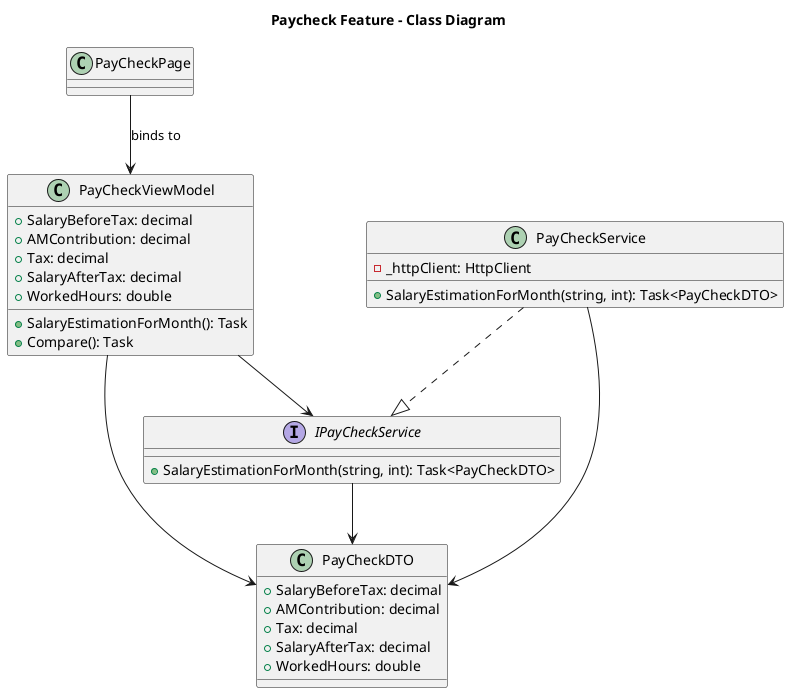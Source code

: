@startuml
title Paycheck Feature - Class Diagram

' UI Layer
class PayCheckPage {
}

' ViewModel
class PayCheckViewModel {
    +SalaryEstimationForMonth(): Task
    +SalaryBeforeTax: decimal
    +AMContribution: decimal
    +Tax: decimal
    +SalaryAfterTax: decimal
    +WorkedHours: double
    + Compare(): Task
}

' Service Interface
interface IPayCheckService {
    +SalaryEstimationForMonth(string, int): Task<PayCheckDTO>
}

' Service Implementation
class PayCheckService {
    -_httpClient: HttpClient
    +SalaryEstimationForMonth(string, int): Task<PayCheckDTO>
}

' DTO
class PayCheckDTO {
    +SalaryBeforeTax: decimal
    +AMContribution: decimal
    +Tax: decimal
    +SalaryAfterTax: decimal
    +WorkedHours: double
}

' Relationships
PayCheckPage --> PayCheckViewModel : binds to
PayCheckViewModel --> IPayCheckService
PayCheckService ..|> IPayCheckService
PayCheckService --> PayCheckDTO
PayCheckViewModel --> PayCheckDTO
IPayCheckService --> PayCheckDTO

@enduml
